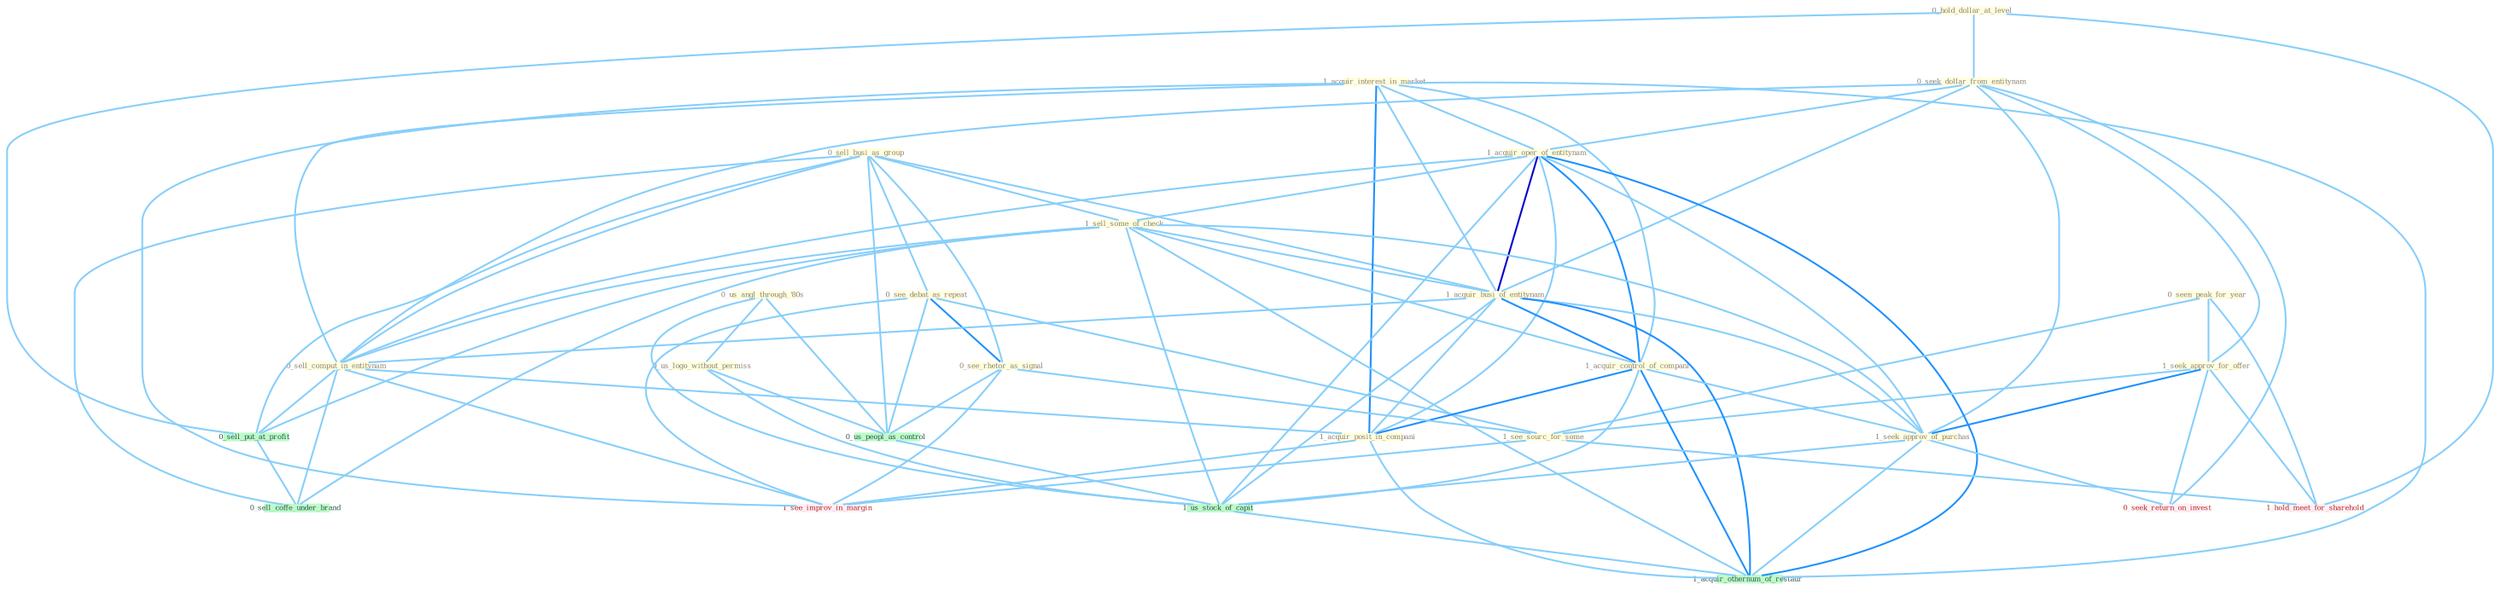 Graph G{ 
    node
    [shape=polygon,style=filled,width=.5,height=.06,color="#BDFCC9",fixedsize=true,fontsize=4,
    fontcolor="#2f4f4f"];
    {node
    [color="#ffffe0", fontcolor="#8b7d6b"] "0_sell_busi_as_group " "0_us_angl_through_'80s " "0_hold_dollar_at_level " "1_acquir_interest_in_market " "0_seek_dollar_from_entitynam " "1_acquir_oper_of_entitynam " "0_seen_peak_for_year " "0_see_debat_as_repeat " "1_seek_approv_for_offer " "0_us_logo_without_permiss " "1_sell_some_of_check " "1_acquir_busi_of_entitynam " "1_acquir_control_of_compani " "0_sell_comput_in_entitynam " "1_acquir_posit_in_compani " "1_seek_approv_of_purchas " "0_see_rhetor_as_signal " "1_see_sourc_for_some "}
{node [color="#fff0f5", fontcolor="#b22222"] "0_seek_return_on_invest " "1_see_improv_in_margin " "1_hold_meet_for_sharehold "}
edge [color="#B0E2FF"];

	"0_sell_busi_as_group " -- "0_see_debat_as_repeat " [w="1", color="#87cefa" ];
	"0_sell_busi_as_group " -- "1_sell_some_of_check " [w="1", color="#87cefa" ];
	"0_sell_busi_as_group " -- "1_acquir_busi_of_entitynam " [w="1", color="#87cefa" ];
	"0_sell_busi_as_group " -- "0_sell_comput_in_entitynam " [w="1", color="#87cefa" ];
	"0_sell_busi_as_group " -- "0_see_rhetor_as_signal " [w="1", color="#87cefa" ];
	"0_sell_busi_as_group " -- "0_us_peopl_as_control " [w="1", color="#87cefa" ];
	"0_sell_busi_as_group " -- "0_sell_put_at_profit " [w="1", color="#87cefa" ];
	"0_sell_busi_as_group " -- "0_sell_coffe_under_brand " [w="1", color="#87cefa" ];
	"0_us_angl_through_'80s " -- "0_us_logo_without_permiss " [w="1", color="#87cefa" ];
	"0_us_angl_through_'80s " -- "0_us_peopl_as_control " [w="1", color="#87cefa" ];
	"0_us_angl_through_'80s " -- "1_us_stock_of_capit " [w="1", color="#87cefa" ];
	"0_hold_dollar_at_level " -- "0_seek_dollar_from_entitynam " [w="1", color="#87cefa" ];
	"0_hold_dollar_at_level " -- "0_sell_put_at_profit " [w="1", color="#87cefa" ];
	"0_hold_dollar_at_level " -- "1_hold_meet_for_sharehold " [w="1", color="#87cefa" ];
	"1_acquir_interest_in_market " -- "1_acquir_oper_of_entitynam " [w="1", color="#87cefa" ];
	"1_acquir_interest_in_market " -- "1_acquir_busi_of_entitynam " [w="1", color="#87cefa" ];
	"1_acquir_interest_in_market " -- "1_acquir_control_of_compani " [w="1", color="#87cefa" ];
	"1_acquir_interest_in_market " -- "0_sell_comput_in_entitynam " [w="1", color="#87cefa" ];
	"1_acquir_interest_in_market " -- "1_acquir_posit_in_compani " [w="2", color="#1e90ff" , len=0.8];
	"1_acquir_interest_in_market " -- "1_see_improv_in_margin " [w="1", color="#87cefa" ];
	"1_acquir_interest_in_market " -- "1_acquir_othernum_of_restaur " [w="1", color="#87cefa" ];
	"0_seek_dollar_from_entitynam " -- "1_acquir_oper_of_entitynam " [w="1", color="#87cefa" ];
	"0_seek_dollar_from_entitynam " -- "1_seek_approv_for_offer " [w="1", color="#87cefa" ];
	"0_seek_dollar_from_entitynam " -- "1_acquir_busi_of_entitynam " [w="1", color="#87cefa" ];
	"0_seek_dollar_from_entitynam " -- "0_sell_comput_in_entitynam " [w="1", color="#87cefa" ];
	"0_seek_dollar_from_entitynam " -- "1_seek_approv_of_purchas " [w="1", color="#87cefa" ];
	"0_seek_dollar_from_entitynam " -- "0_seek_return_on_invest " [w="1", color="#87cefa" ];
	"1_acquir_oper_of_entitynam " -- "1_sell_some_of_check " [w="1", color="#87cefa" ];
	"1_acquir_oper_of_entitynam " -- "1_acquir_busi_of_entitynam " [w="3", color="#0000cd" , len=0.6];
	"1_acquir_oper_of_entitynam " -- "1_acquir_control_of_compani " [w="2", color="#1e90ff" , len=0.8];
	"1_acquir_oper_of_entitynam " -- "0_sell_comput_in_entitynam " [w="1", color="#87cefa" ];
	"1_acquir_oper_of_entitynam " -- "1_acquir_posit_in_compani " [w="1", color="#87cefa" ];
	"1_acquir_oper_of_entitynam " -- "1_seek_approv_of_purchas " [w="1", color="#87cefa" ];
	"1_acquir_oper_of_entitynam " -- "1_us_stock_of_capit " [w="1", color="#87cefa" ];
	"1_acquir_oper_of_entitynam " -- "1_acquir_othernum_of_restaur " [w="2", color="#1e90ff" , len=0.8];
	"0_seen_peak_for_year " -- "1_seek_approv_for_offer " [w="1", color="#87cefa" ];
	"0_seen_peak_for_year " -- "1_see_sourc_for_some " [w="1", color="#87cefa" ];
	"0_seen_peak_for_year " -- "1_hold_meet_for_sharehold " [w="1", color="#87cefa" ];
	"0_see_debat_as_repeat " -- "0_see_rhetor_as_signal " [w="2", color="#1e90ff" , len=0.8];
	"0_see_debat_as_repeat " -- "1_see_sourc_for_some " [w="1", color="#87cefa" ];
	"0_see_debat_as_repeat " -- "0_us_peopl_as_control " [w="1", color="#87cefa" ];
	"0_see_debat_as_repeat " -- "1_see_improv_in_margin " [w="1", color="#87cefa" ];
	"1_seek_approv_for_offer " -- "1_seek_approv_of_purchas " [w="2", color="#1e90ff" , len=0.8];
	"1_seek_approv_for_offer " -- "1_see_sourc_for_some " [w="1", color="#87cefa" ];
	"1_seek_approv_for_offer " -- "0_seek_return_on_invest " [w="1", color="#87cefa" ];
	"1_seek_approv_for_offer " -- "1_hold_meet_for_sharehold " [w="1", color="#87cefa" ];
	"0_us_logo_without_permiss " -- "0_us_peopl_as_control " [w="1", color="#87cefa" ];
	"0_us_logo_without_permiss " -- "1_us_stock_of_capit " [w="1", color="#87cefa" ];
	"1_sell_some_of_check " -- "1_acquir_busi_of_entitynam " [w="1", color="#87cefa" ];
	"1_sell_some_of_check " -- "1_acquir_control_of_compani " [w="1", color="#87cefa" ];
	"1_sell_some_of_check " -- "0_sell_comput_in_entitynam " [w="1", color="#87cefa" ];
	"1_sell_some_of_check " -- "1_seek_approv_of_purchas " [w="1", color="#87cefa" ];
	"1_sell_some_of_check " -- "0_sell_put_at_profit " [w="1", color="#87cefa" ];
	"1_sell_some_of_check " -- "1_us_stock_of_capit " [w="1", color="#87cefa" ];
	"1_sell_some_of_check " -- "0_sell_coffe_under_brand " [w="1", color="#87cefa" ];
	"1_sell_some_of_check " -- "1_acquir_othernum_of_restaur " [w="1", color="#87cefa" ];
	"1_acquir_busi_of_entitynam " -- "1_acquir_control_of_compani " [w="2", color="#1e90ff" , len=0.8];
	"1_acquir_busi_of_entitynam " -- "0_sell_comput_in_entitynam " [w="1", color="#87cefa" ];
	"1_acquir_busi_of_entitynam " -- "1_acquir_posit_in_compani " [w="1", color="#87cefa" ];
	"1_acquir_busi_of_entitynam " -- "1_seek_approv_of_purchas " [w="1", color="#87cefa" ];
	"1_acquir_busi_of_entitynam " -- "1_us_stock_of_capit " [w="1", color="#87cefa" ];
	"1_acquir_busi_of_entitynam " -- "1_acquir_othernum_of_restaur " [w="2", color="#1e90ff" , len=0.8];
	"1_acquir_control_of_compani " -- "1_acquir_posit_in_compani " [w="2", color="#1e90ff" , len=0.8];
	"1_acquir_control_of_compani " -- "1_seek_approv_of_purchas " [w="1", color="#87cefa" ];
	"1_acquir_control_of_compani " -- "1_us_stock_of_capit " [w="1", color="#87cefa" ];
	"1_acquir_control_of_compani " -- "1_acquir_othernum_of_restaur " [w="2", color="#1e90ff" , len=0.8];
	"0_sell_comput_in_entitynam " -- "1_acquir_posit_in_compani " [w="1", color="#87cefa" ];
	"0_sell_comput_in_entitynam " -- "0_sell_put_at_profit " [w="1", color="#87cefa" ];
	"0_sell_comput_in_entitynam " -- "1_see_improv_in_margin " [w="1", color="#87cefa" ];
	"0_sell_comput_in_entitynam " -- "0_sell_coffe_under_brand " [w="1", color="#87cefa" ];
	"1_acquir_posit_in_compani " -- "1_see_improv_in_margin " [w="1", color="#87cefa" ];
	"1_acquir_posit_in_compani " -- "1_acquir_othernum_of_restaur " [w="1", color="#87cefa" ];
	"1_seek_approv_of_purchas " -- "0_seek_return_on_invest " [w="1", color="#87cefa" ];
	"1_seek_approv_of_purchas " -- "1_us_stock_of_capit " [w="1", color="#87cefa" ];
	"1_seek_approv_of_purchas " -- "1_acquir_othernum_of_restaur " [w="1", color="#87cefa" ];
	"0_see_rhetor_as_signal " -- "1_see_sourc_for_some " [w="1", color="#87cefa" ];
	"0_see_rhetor_as_signal " -- "0_us_peopl_as_control " [w="1", color="#87cefa" ];
	"0_see_rhetor_as_signal " -- "1_see_improv_in_margin " [w="1", color="#87cefa" ];
	"1_see_sourc_for_some " -- "1_see_improv_in_margin " [w="1", color="#87cefa" ];
	"1_see_sourc_for_some " -- "1_hold_meet_for_sharehold " [w="1", color="#87cefa" ];
	"0_us_peopl_as_control " -- "1_us_stock_of_capit " [w="1", color="#87cefa" ];
	"0_sell_put_at_profit " -- "0_sell_coffe_under_brand " [w="1", color="#87cefa" ];
	"1_us_stock_of_capit " -- "1_acquir_othernum_of_restaur " [w="1", color="#87cefa" ];
}